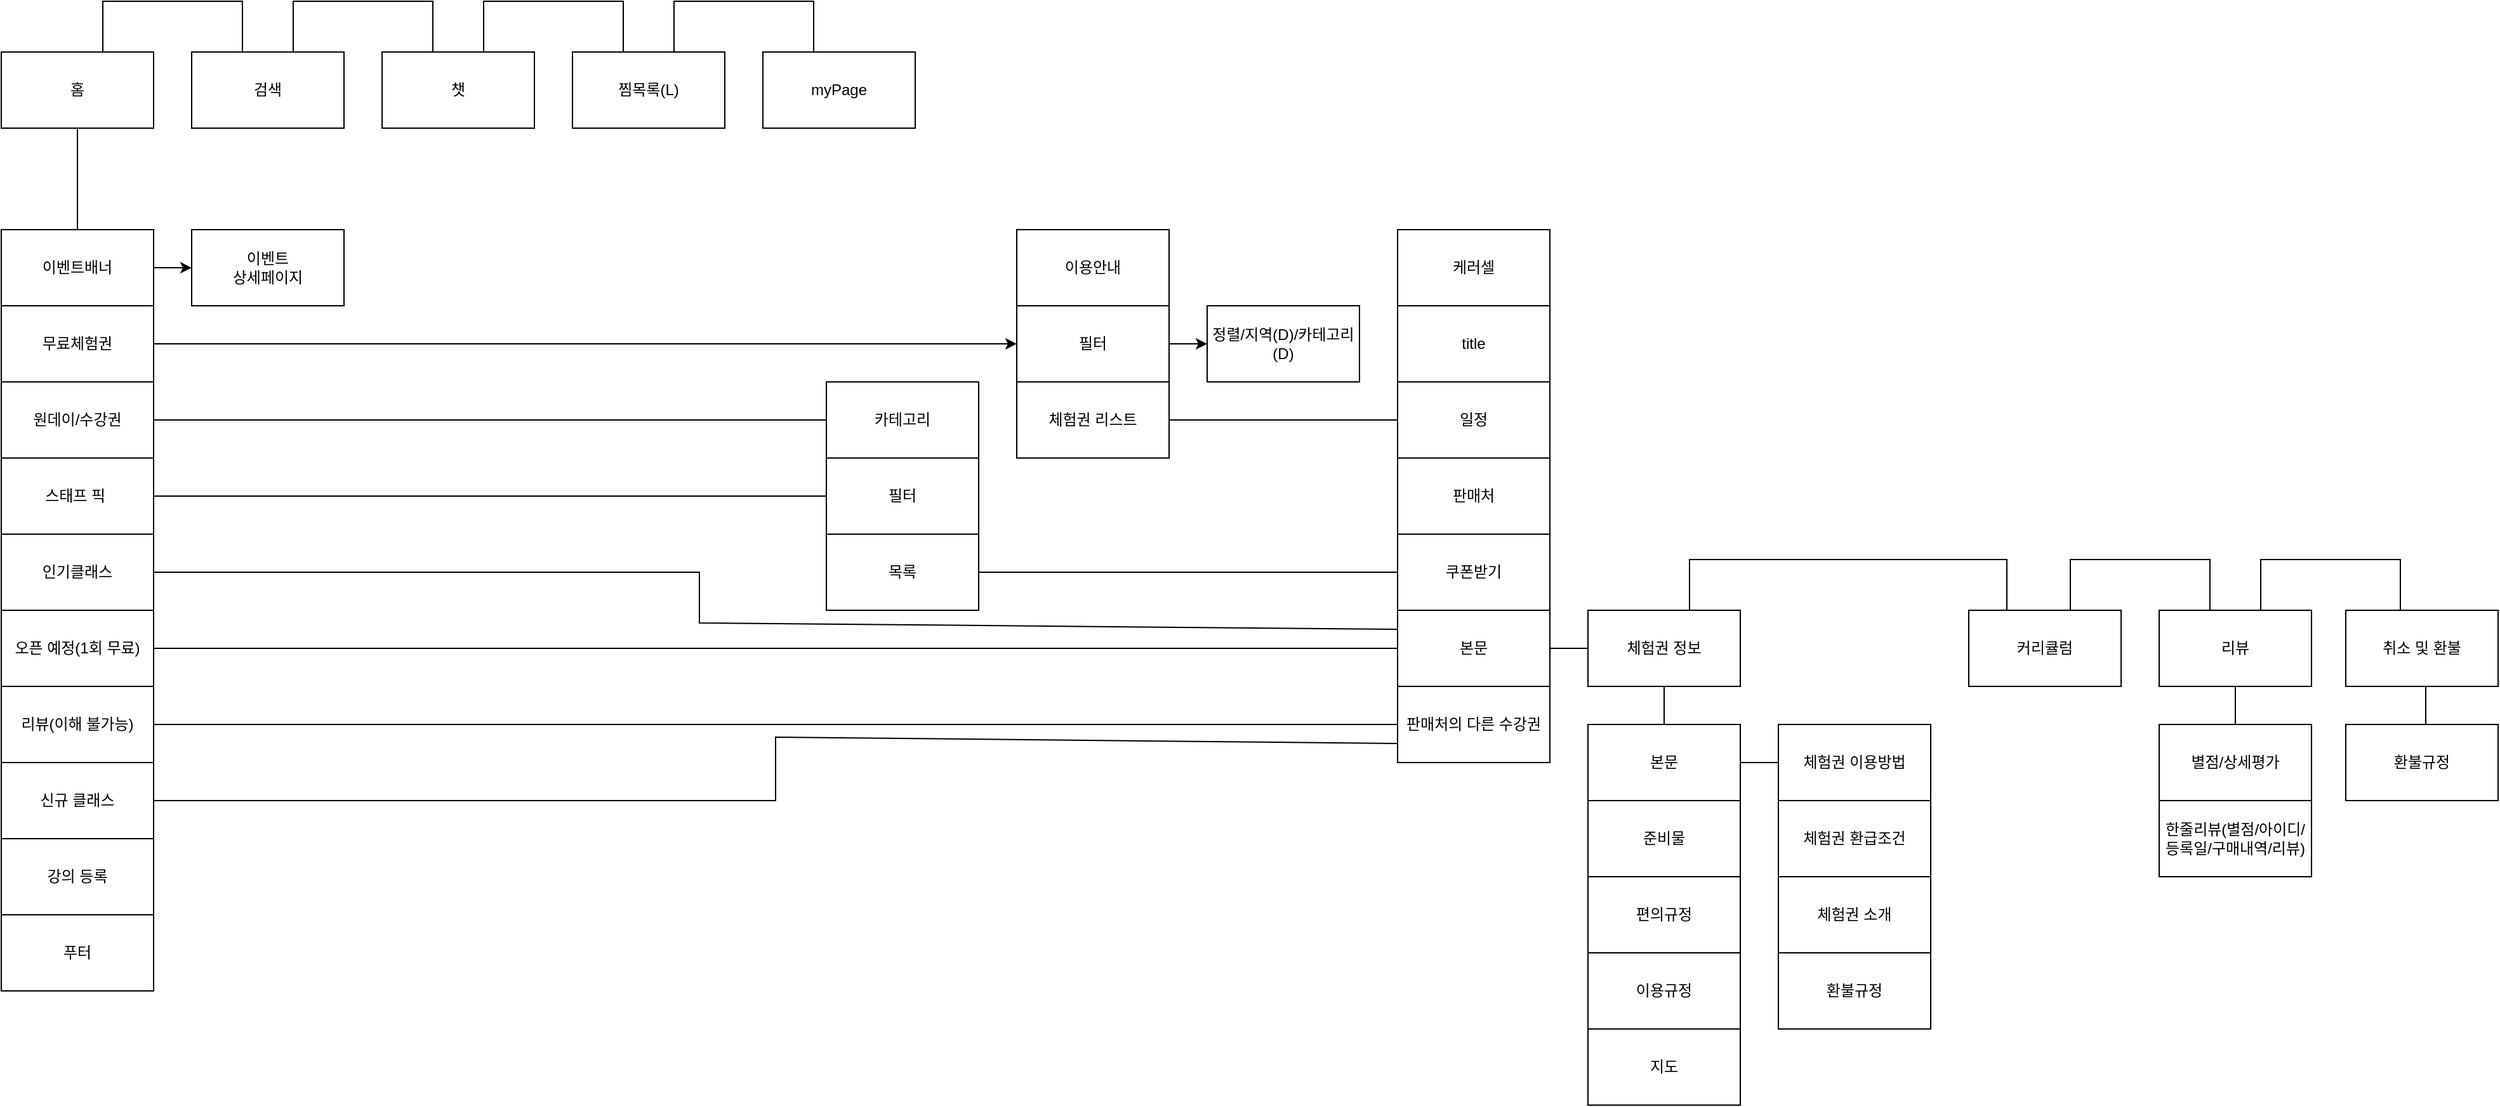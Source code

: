 <mxfile version="21.2.9" type="github">
  <diagram name="페이지-1" id="6Ej5Uxempw8xW5L3uaks">
    <mxGraphModel dx="599" dy="1136" grid="1" gridSize="10" guides="1" tooltips="1" connect="1" arrows="1" fold="1" page="1" pageScale="1" pageWidth="827" pageHeight="1169" math="0" shadow="0">
      <root>
        <mxCell id="0" />
        <mxCell id="1" parent="0" />
        <mxCell id="Am6_SD4DAgW1yXsHj4Wf-1" value="홈" style="rounded=0;whiteSpace=wrap;html=1;" vertex="1" parent="1">
          <mxGeometry x="160" y="370" width="120" height="60" as="geometry" />
        </mxCell>
        <mxCell id="Am6_SD4DAgW1yXsHj4Wf-2" value="검색" style="rounded=0;whiteSpace=wrap;html=1;" vertex="1" parent="1">
          <mxGeometry x="310" y="370" width="120" height="60" as="geometry" />
        </mxCell>
        <mxCell id="Am6_SD4DAgW1yXsHj4Wf-3" value="챗" style="rounded=0;whiteSpace=wrap;html=1;" vertex="1" parent="1">
          <mxGeometry x="460" y="370" width="120" height="60" as="geometry" />
        </mxCell>
        <mxCell id="Am6_SD4DAgW1yXsHj4Wf-4" value="찜목록(L)" style="rounded=0;whiteSpace=wrap;html=1;" vertex="1" parent="1">
          <mxGeometry x="610" y="370" width="120" height="60" as="geometry" />
        </mxCell>
        <mxCell id="Am6_SD4DAgW1yXsHj4Wf-5" value="myPage" style="rounded=0;whiteSpace=wrap;html=1;" vertex="1" parent="1">
          <mxGeometry x="760" y="370" width="120" height="60" as="geometry" />
        </mxCell>
        <mxCell id="Am6_SD4DAgW1yXsHj4Wf-20" value="" style="edgeStyle=orthogonalEdgeStyle;rounded=0;orthogonalLoop=1;jettySize=auto;html=1;" edge="1" parent="1" source="Am6_SD4DAgW1yXsHj4Wf-6" target="Am6_SD4DAgW1yXsHj4Wf-19">
          <mxGeometry relative="1" as="geometry" />
        </mxCell>
        <mxCell id="Am6_SD4DAgW1yXsHj4Wf-6" value="이벤트배너" style="rounded=0;whiteSpace=wrap;html=1;" vertex="1" parent="1">
          <mxGeometry x="160" y="510" width="120" height="60" as="geometry" />
        </mxCell>
        <mxCell id="Am6_SD4DAgW1yXsHj4Wf-7" value="" style="endArrow=none;html=1;rounded=0;" edge="1" parent="1">
          <mxGeometry width="50" height="50" relative="1" as="geometry">
            <mxPoint x="240" y="370" as="sourcePoint" />
            <mxPoint x="350" y="370" as="targetPoint" />
            <Array as="points">
              <mxPoint x="240" y="330" />
              <mxPoint x="350" y="330" />
            </Array>
          </mxGeometry>
        </mxCell>
        <mxCell id="Am6_SD4DAgW1yXsHj4Wf-8" value="" style="endArrow=none;html=1;rounded=0;" edge="1" parent="1">
          <mxGeometry width="50" height="50" relative="1" as="geometry">
            <mxPoint x="390" y="370" as="sourcePoint" />
            <mxPoint x="500" y="370" as="targetPoint" />
            <Array as="points">
              <mxPoint x="390" y="330" />
              <mxPoint x="500" y="330" />
            </Array>
          </mxGeometry>
        </mxCell>
        <mxCell id="Am6_SD4DAgW1yXsHj4Wf-9" value="" style="endArrow=none;html=1;rounded=0;" edge="1" parent="1">
          <mxGeometry width="50" height="50" relative="1" as="geometry">
            <mxPoint x="690" y="370" as="sourcePoint" />
            <mxPoint x="800" y="370" as="targetPoint" />
            <Array as="points">
              <mxPoint x="690" y="330" />
              <mxPoint x="800" y="330" />
            </Array>
          </mxGeometry>
        </mxCell>
        <mxCell id="Am6_SD4DAgW1yXsHj4Wf-10" value="" style="endArrow=none;html=1;rounded=0;" edge="1" parent="1">
          <mxGeometry width="50" height="50" relative="1" as="geometry">
            <mxPoint x="540" y="370" as="sourcePoint" />
            <mxPoint x="650" y="370" as="targetPoint" />
            <Array as="points">
              <mxPoint x="540" y="330" />
              <mxPoint x="650" y="330" />
            </Array>
          </mxGeometry>
        </mxCell>
        <mxCell id="Am6_SD4DAgW1yXsHj4Wf-11" value="" style="endArrow=none;html=1;rounded=0;entryX=0.5;entryY=1;entryDx=0;entryDy=0;" edge="1" parent="1" source="Am6_SD4DAgW1yXsHj4Wf-6" target="Am6_SD4DAgW1yXsHj4Wf-1">
          <mxGeometry width="50" height="50" relative="1" as="geometry">
            <mxPoint x="320" y="640" as="sourcePoint" />
            <mxPoint x="370" y="590" as="targetPoint" />
          </mxGeometry>
        </mxCell>
        <mxCell id="Am6_SD4DAgW1yXsHj4Wf-32" style="edgeStyle=orthogonalEdgeStyle;rounded=0;orthogonalLoop=1;jettySize=auto;html=1;entryX=0;entryY=0.5;entryDx=0;entryDy=0;" edge="1" parent="1" source="Am6_SD4DAgW1yXsHj4Wf-12" target="Am6_SD4DAgW1yXsHj4Wf-34">
          <mxGeometry relative="1" as="geometry">
            <mxPoint x="460" y="560" as="targetPoint" />
          </mxGeometry>
        </mxCell>
        <mxCell id="Am6_SD4DAgW1yXsHj4Wf-12" value="무료체험권" style="rounded=0;whiteSpace=wrap;html=1;" vertex="1" parent="1">
          <mxGeometry x="160" y="570" width="120" height="60" as="geometry" />
        </mxCell>
        <mxCell id="Am6_SD4DAgW1yXsHj4Wf-15" value="리뷰(이해 불가능)" style="rounded=0;whiteSpace=wrap;html=1;" vertex="1" parent="1">
          <mxGeometry x="160" y="870" width="120" height="60" as="geometry" />
        </mxCell>
        <mxCell id="Am6_SD4DAgW1yXsHj4Wf-16" value="신규 클래스" style="rounded=0;whiteSpace=wrap;html=1;" vertex="1" parent="1">
          <mxGeometry x="160" y="930" width="120" height="60" as="geometry" />
        </mxCell>
        <mxCell id="Am6_SD4DAgW1yXsHj4Wf-17" value="강의 등록" style="rounded=0;whiteSpace=wrap;html=1;" vertex="1" parent="1">
          <mxGeometry x="160" y="990" width="120" height="60" as="geometry" />
        </mxCell>
        <mxCell id="Am6_SD4DAgW1yXsHj4Wf-18" value="푸터" style="rounded=0;whiteSpace=wrap;html=1;" vertex="1" parent="1">
          <mxGeometry x="160" y="1050" width="120" height="60" as="geometry" />
        </mxCell>
        <mxCell id="Am6_SD4DAgW1yXsHj4Wf-19" value="이벤트&lt;br&gt;상세페이지" style="rounded=0;whiteSpace=wrap;html=1;" vertex="1" parent="1">
          <mxGeometry x="310" y="510" width="120" height="60" as="geometry" />
        </mxCell>
        <mxCell id="Am6_SD4DAgW1yXsHj4Wf-22" value="원데이/수강권" style="rounded=0;whiteSpace=wrap;html=1;" vertex="1" parent="1">
          <mxGeometry x="160" y="630" width="120" height="60" as="geometry" />
        </mxCell>
        <mxCell id="Am6_SD4DAgW1yXsHj4Wf-23" value="스태프 픽&lt;span style=&quot;white-space: pre;&quot;&gt;	&lt;/span&gt;" style="rounded=0;whiteSpace=wrap;html=1;" vertex="1" parent="1">
          <mxGeometry x="160" y="690" width="120" height="60" as="geometry" />
        </mxCell>
        <mxCell id="Am6_SD4DAgW1yXsHj4Wf-24" value="오픈 예정(1회 무료)" style="rounded=0;whiteSpace=wrap;html=1;" vertex="1" parent="1">
          <mxGeometry x="160" y="810" width="120" height="60" as="geometry" />
        </mxCell>
        <mxCell id="Am6_SD4DAgW1yXsHj4Wf-30" value="이용안내" style="rounded=0;whiteSpace=wrap;html=1;" vertex="1" parent="1">
          <mxGeometry x="960" y="510" width="120" height="60" as="geometry" />
        </mxCell>
        <mxCell id="Am6_SD4DAgW1yXsHj4Wf-33" value="체험권 리스트" style="rounded=0;whiteSpace=wrap;html=1;" vertex="1" parent="1">
          <mxGeometry x="960" y="630" width="120" height="60" as="geometry" />
        </mxCell>
        <mxCell id="Am6_SD4DAgW1yXsHj4Wf-36" value="" style="edgeStyle=orthogonalEdgeStyle;rounded=0;orthogonalLoop=1;jettySize=auto;html=1;" edge="1" parent="1" source="Am6_SD4DAgW1yXsHj4Wf-34" target="Am6_SD4DAgW1yXsHj4Wf-35">
          <mxGeometry relative="1" as="geometry" />
        </mxCell>
        <mxCell id="Am6_SD4DAgW1yXsHj4Wf-34" value="필터" style="rounded=0;whiteSpace=wrap;html=1;" vertex="1" parent="1">
          <mxGeometry x="960" y="570" width="120" height="60" as="geometry" />
        </mxCell>
        <mxCell id="Am6_SD4DAgW1yXsHj4Wf-35" value="정렬/지역(D)/카테고리(D)" style="rounded=0;whiteSpace=wrap;html=1;" vertex="1" parent="1">
          <mxGeometry x="1110" y="570" width="120" height="60" as="geometry" />
        </mxCell>
        <mxCell id="Am6_SD4DAgW1yXsHj4Wf-37" value="케러셀" style="rounded=0;whiteSpace=wrap;html=1;" vertex="1" parent="1">
          <mxGeometry x="1260" y="510" width="120" height="60" as="geometry" />
        </mxCell>
        <mxCell id="Am6_SD4DAgW1yXsHj4Wf-38" value="title" style="rounded=0;whiteSpace=wrap;html=1;" vertex="1" parent="1">
          <mxGeometry x="1260" y="570" width="120" height="60" as="geometry" />
        </mxCell>
        <mxCell id="Am6_SD4DAgW1yXsHj4Wf-39" value="일정" style="rounded=0;whiteSpace=wrap;html=1;" vertex="1" parent="1">
          <mxGeometry x="1260" y="630" width="120" height="60" as="geometry" />
        </mxCell>
        <mxCell id="Am6_SD4DAgW1yXsHj4Wf-40" value="판매처" style="rounded=0;whiteSpace=wrap;html=1;" vertex="1" parent="1">
          <mxGeometry x="1260" y="690" width="120" height="60" as="geometry" />
        </mxCell>
        <mxCell id="Am6_SD4DAgW1yXsHj4Wf-41" value="쿠폰받기" style="rounded=0;whiteSpace=wrap;html=1;" vertex="1" parent="1">
          <mxGeometry x="1260" y="750" width="120" height="60" as="geometry" />
        </mxCell>
        <mxCell id="Am6_SD4DAgW1yXsHj4Wf-42" value="본문" style="rounded=0;whiteSpace=wrap;html=1;" vertex="1" parent="1">
          <mxGeometry x="1260" y="810" width="120" height="60" as="geometry" />
        </mxCell>
        <mxCell id="Am6_SD4DAgW1yXsHj4Wf-44" value="체험권 정보" style="rounded=0;whiteSpace=wrap;html=1;" vertex="1" parent="1">
          <mxGeometry x="1410" y="810" width="120" height="60" as="geometry" />
        </mxCell>
        <mxCell id="Am6_SD4DAgW1yXsHj4Wf-45" value="커리큘럼" style="rounded=0;whiteSpace=wrap;html=1;" vertex="1" parent="1">
          <mxGeometry x="1710" y="810" width="120" height="60" as="geometry" />
        </mxCell>
        <mxCell id="Am6_SD4DAgW1yXsHj4Wf-46" value="리뷰" style="rounded=0;whiteSpace=wrap;html=1;" vertex="1" parent="1">
          <mxGeometry x="1860" y="810" width="120" height="60" as="geometry" />
        </mxCell>
        <mxCell id="Am6_SD4DAgW1yXsHj4Wf-47" value="취소 및 환불" style="rounded=0;whiteSpace=wrap;html=1;" vertex="1" parent="1">
          <mxGeometry x="2007" y="810" width="120" height="60" as="geometry" />
        </mxCell>
        <mxCell id="Am6_SD4DAgW1yXsHj4Wf-48" value="" style="endArrow=none;html=1;rounded=0;entryX=0.25;entryY=0;entryDx=0;entryDy=0;" edge="1" parent="1" target="Am6_SD4DAgW1yXsHj4Wf-45">
          <mxGeometry width="50" height="50" relative="1" as="geometry">
            <mxPoint x="1490" y="810" as="sourcePoint" />
            <mxPoint x="1600" y="810" as="targetPoint" />
            <Array as="points">
              <mxPoint x="1490" y="770" />
              <mxPoint x="1740" y="770" />
            </Array>
          </mxGeometry>
        </mxCell>
        <mxCell id="Am6_SD4DAgW1yXsHj4Wf-49" value="" style="endArrow=none;html=1;rounded=0;" edge="1" parent="1">
          <mxGeometry width="50" height="50" relative="1" as="geometry">
            <mxPoint x="1790" y="810" as="sourcePoint" />
            <mxPoint x="1900" y="810" as="targetPoint" />
            <Array as="points">
              <mxPoint x="1790" y="770" />
              <mxPoint x="1900" y="770" />
            </Array>
          </mxGeometry>
        </mxCell>
        <mxCell id="Am6_SD4DAgW1yXsHj4Wf-50" value="" style="endArrow=none;html=1;rounded=0;" edge="1" parent="1">
          <mxGeometry width="50" height="50" relative="1" as="geometry">
            <mxPoint x="1940" y="810" as="sourcePoint" />
            <mxPoint x="2050" y="810" as="targetPoint" />
            <Array as="points">
              <mxPoint x="1940" y="770" />
              <mxPoint x="2050" y="770" />
            </Array>
          </mxGeometry>
        </mxCell>
        <mxCell id="Am6_SD4DAgW1yXsHj4Wf-51" value="판매처의 다른 수강권" style="rounded=0;whiteSpace=wrap;html=1;" vertex="1" parent="1">
          <mxGeometry x="1260" y="870" width="120" height="60" as="geometry" />
        </mxCell>
        <mxCell id="Am6_SD4DAgW1yXsHj4Wf-53" value="" style="endArrow=none;html=1;rounded=0;entryX=0;entryY=0.5;entryDx=0;entryDy=0;exitX=1;exitY=0.5;exitDx=0;exitDy=0;" edge="1" parent="1" source="Am6_SD4DAgW1yXsHj4Wf-42" target="Am6_SD4DAgW1yXsHj4Wf-44">
          <mxGeometry width="50" height="50" relative="1" as="geometry">
            <mxPoint x="1320" y="1020" as="sourcePoint" />
            <mxPoint x="1370" y="970" as="targetPoint" />
          </mxGeometry>
        </mxCell>
        <mxCell id="Am6_SD4DAgW1yXsHj4Wf-54" value="본문" style="rounded=0;whiteSpace=wrap;html=1;" vertex="1" parent="1">
          <mxGeometry x="1410" y="900" width="120" height="60" as="geometry" />
        </mxCell>
        <mxCell id="Am6_SD4DAgW1yXsHj4Wf-55" value="" style="endArrow=none;html=1;rounded=0;exitX=0.5;exitY=0;exitDx=0;exitDy=0;entryX=0.5;entryY=1;entryDx=0;entryDy=0;" edge="1" parent="1" source="Am6_SD4DAgW1yXsHj4Wf-54" target="Am6_SD4DAgW1yXsHj4Wf-44">
          <mxGeometry width="50" height="50" relative="1" as="geometry">
            <mxPoint x="1500" y="900" as="sourcePoint" />
            <mxPoint x="1550" y="850" as="targetPoint" />
          </mxGeometry>
        </mxCell>
        <mxCell id="Am6_SD4DAgW1yXsHj4Wf-56" value="준비물" style="rounded=0;whiteSpace=wrap;html=1;" vertex="1" parent="1">
          <mxGeometry x="1410" y="960" width="120" height="60" as="geometry" />
        </mxCell>
        <mxCell id="Am6_SD4DAgW1yXsHj4Wf-57" value="편의규정" style="rounded=0;whiteSpace=wrap;html=1;" vertex="1" parent="1">
          <mxGeometry x="1410" y="1020" width="120" height="60" as="geometry" />
        </mxCell>
        <mxCell id="Am6_SD4DAgW1yXsHj4Wf-58" value="이용규정" style="rounded=0;whiteSpace=wrap;html=1;" vertex="1" parent="1">
          <mxGeometry x="1410" y="1080" width="120" height="60" as="geometry" />
        </mxCell>
        <mxCell id="Am6_SD4DAgW1yXsHj4Wf-59" value="지도" style="rounded=0;whiteSpace=wrap;html=1;" vertex="1" parent="1">
          <mxGeometry x="1410" y="1140" width="120" height="60" as="geometry" />
        </mxCell>
        <mxCell id="Am6_SD4DAgW1yXsHj4Wf-60" value="체험권 이용방법" style="rounded=0;whiteSpace=wrap;html=1;" vertex="1" parent="1">
          <mxGeometry x="1560" y="900" width="120" height="60" as="geometry" />
        </mxCell>
        <mxCell id="Am6_SD4DAgW1yXsHj4Wf-61" value="체험권 환급조건" style="rounded=0;whiteSpace=wrap;html=1;" vertex="1" parent="1">
          <mxGeometry x="1560" y="960" width="120" height="60" as="geometry" />
        </mxCell>
        <mxCell id="Am6_SD4DAgW1yXsHj4Wf-62" value="체험권 소개" style="rounded=0;whiteSpace=wrap;html=1;" vertex="1" parent="1">
          <mxGeometry x="1560" y="1020" width="120" height="60" as="geometry" />
        </mxCell>
        <mxCell id="Am6_SD4DAgW1yXsHj4Wf-63" value="환불규정" style="rounded=0;whiteSpace=wrap;html=1;" vertex="1" parent="1">
          <mxGeometry x="1560" y="1080" width="120" height="60" as="geometry" />
        </mxCell>
        <mxCell id="Am6_SD4DAgW1yXsHj4Wf-64" value="" style="endArrow=none;html=1;rounded=0;entryX=0;entryY=0.5;entryDx=0;entryDy=0;exitX=1;exitY=0.5;exitDx=0;exitDy=0;" edge="1" parent="1" source="Am6_SD4DAgW1yXsHj4Wf-54" target="Am6_SD4DAgW1yXsHj4Wf-60">
          <mxGeometry width="50" height="50" relative="1" as="geometry">
            <mxPoint x="1520" y="1140" as="sourcePoint" />
            <mxPoint x="1570" y="1090" as="targetPoint" />
          </mxGeometry>
        </mxCell>
        <mxCell id="Am6_SD4DAgW1yXsHj4Wf-65" value="별점/상세평가" style="rounded=0;whiteSpace=wrap;html=1;" vertex="1" parent="1">
          <mxGeometry x="1860" y="900" width="120" height="60" as="geometry" />
        </mxCell>
        <mxCell id="Am6_SD4DAgW1yXsHj4Wf-66" value="한줄리뷰(별점/아이디/등록일/구매내역/리뷰)" style="rounded=0;whiteSpace=wrap;html=1;" vertex="1" parent="1">
          <mxGeometry x="1860" y="960" width="120" height="60" as="geometry" />
        </mxCell>
        <mxCell id="Am6_SD4DAgW1yXsHj4Wf-67" value="" style="endArrow=none;html=1;rounded=0;entryX=0.5;entryY=1;entryDx=0;entryDy=0;" edge="1" parent="1" source="Am6_SD4DAgW1yXsHj4Wf-65" target="Am6_SD4DAgW1yXsHj4Wf-46">
          <mxGeometry width="50" height="50" relative="1" as="geometry">
            <mxPoint x="1840" y="1000" as="sourcePoint" />
            <mxPoint x="1890" y="950" as="targetPoint" />
          </mxGeometry>
        </mxCell>
        <mxCell id="Am6_SD4DAgW1yXsHj4Wf-68" value="환불규정" style="rounded=0;whiteSpace=wrap;html=1;" vertex="1" parent="1">
          <mxGeometry x="2007" y="900" width="120" height="60" as="geometry" />
        </mxCell>
        <mxCell id="Am6_SD4DAgW1yXsHj4Wf-69" value="" style="endArrow=none;html=1;rounded=0;entryX=0.5;entryY=1;entryDx=0;entryDy=0;" edge="1" parent="1">
          <mxGeometry width="50" height="50" relative="1" as="geometry">
            <mxPoint x="2070" y="900" as="sourcePoint" />
            <mxPoint x="2070" y="870" as="targetPoint" />
          </mxGeometry>
        </mxCell>
        <mxCell id="Am6_SD4DAgW1yXsHj4Wf-70" value="" style="endArrow=none;html=1;rounded=0;exitX=1;exitY=0.5;exitDx=0;exitDy=0;entryX=0;entryY=0.5;entryDx=0;entryDy=0;" edge="1" parent="1" source="Am6_SD4DAgW1yXsHj4Wf-33" target="Am6_SD4DAgW1yXsHj4Wf-39">
          <mxGeometry width="50" height="50" relative="1" as="geometry">
            <mxPoint x="1430" y="920" as="sourcePoint" />
            <mxPoint x="1480" y="870" as="targetPoint" />
          </mxGeometry>
        </mxCell>
        <mxCell id="Am6_SD4DAgW1yXsHj4Wf-72" value="" style="endArrow=none;html=1;rounded=0;exitX=1;exitY=0.5;exitDx=0;exitDy=0;entryX=0;entryY=0.5;entryDx=0;entryDy=0;" edge="1" parent="1" source="Am6_SD4DAgW1yXsHj4Wf-22" target="Am6_SD4DAgW1yXsHj4Wf-73">
          <mxGeometry width="50" height="50" relative="1" as="geometry">
            <mxPoint x="720" y="920" as="sourcePoint" />
            <mxPoint x="310" y="660" as="targetPoint" />
          </mxGeometry>
        </mxCell>
        <mxCell id="Am6_SD4DAgW1yXsHj4Wf-73" value="카테고리" style="rounded=0;whiteSpace=wrap;html=1;" vertex="1" parent="1">
          <mxGeometry x="810" y="630" width="120" height="60" as="geometry" />
        </mxCell>
        <mxCell id="Am6_SD4DAgW1yXsHj4Wf-74" value="필터" style="rounded=0;whiteSpace=wrap;html=1;" vertex="1" parent="1">
          <mxGeometry x="810" y="690" width="120" height="60" as="geometry" />
        </mxCell>
        <mxCell id="Am6_SD4DAgW1yXsHj4Wf-75" value="목록" style="rounded=0;whiteSpace=wrap;html=1;" vertex="1" parent="1">
          <mxGeometry x="810" y="750" width="120" height="60" as="geometry" />
        </mxCell>
        <mxCell id="Am6_SD4DAgW1yXsHj4Wf-76" value="" style="endArrow=none;html=1;rounded=0;exitX=1;exitY=0.5;exitDx=0;exitDy=0;entryX=0;entryY=0.5;entryDx=0;entryDy=0;" edge="1" parent="1" source="Am6_SD4DAgW1yXsHj4Wf-75" target="Am6_SD4DAgW1yXsHj4Wf-41">
          <mxGeometry width="50" height="50" relative="1" as="geometry">
            <mxPoint x="1010" y="920" as="sourcePoint" />
            <mxPoint x="1060" y="870" as="targetPoint" />
          </mxGeometry>
        </mxCell>
        <mxCell id="Am6_SD4DAgW1yXsHj4Wf-77" value="" style="endArrow=none;html=1;rounded=0;exitX=1;exitY=0.5;exitDx=0;exitDy=0;entryX=0;entryY=0.5;entryDx=0;entryDy=0;" edge="1" parent="1" source="Am6_SD4DAgW1yXsHj4Wf-23" target="Am6_SD4DAgW1yXsHj4Wf-74">
          <mxGeometry width="50" height="50" relative="1" as="geometry">
            <mxPoint x="1010" y="920" as="sourcePoint" />
            <mxPoint x="1060" y="870" as="targetPoint" />
          </mxGeometry>
        </mxCell>
        <mxCell id="Am6_SD4DAgW1yXsHj4Wf-78" value="인기클래스" style="rounded=0;whiteSpace=wrap;html=1;" vertex="1" parent="1">
          <mxGeometry x="160" y="750" width="120" height="60" as="geometry" />
        </mxCell>
        <mxCell id="Am6_SD4DAgW1yXsHj4Wf-79" value="" style="endArrow=none;html=1;rounded=0;exitX=1;exitY=0.5;exitDx=0;exitDy=0;entryX=0;entryY=0.25;entryDx=0;entryDy=0;" edge="1" parent="1" source="Am6_SD4DAgW1yXsHj4Wf-78" target="Am6_SD4DAgW1yXsHj4Wf-42">
          <mxGeometry width="50" height="50" relative="1" as="geometry">
            <mxPoint x="1010" y="920" as="sourcePoint" />
            <mxPoint x="1240" y="880" as="targetPoint" />
            <Array as="points">
              <mxPoint x="710" y="780" />
              <mxPoint x="710" y="820" />
            </Array>
          </mxGeometry>
        </mxCell>
        <mxCell id="Am6_SD4DAgW1yXsHj4Wf-80" value="" style="endArrow=none;html=1;rounded=0;exitX=1;exitY=0.5;exitDx=0;exitDy=0;entryX=0;entryY=0.5;entryDx=0;entryDy=0;" edge="1" parent="1" source="Am6_SD4DAgW1yXsHj4Wf-24" target="Am6_SD4DAgW1yXsHj4Wf-42">
          <mxGeometry width="50" height="50" relative="1" as="geometry">
            <mxPoint x="1010" y="920" as="sourcePoint" />
            <mxPoint x="1060" y="870" as="targetPoint" />
          </mxGeometry>
        </mxCell>
        <mxCell id="Am6_SD4DAgW1yXsHj4Wf-81" value="" style="endArrow=none;html=1;rounded=0;exitX=1;exitY=0.5;exitDx=0;exitDy=0;entryX=0;entryY=0.5;entryDx=0;entryDy=0;" edge="1" parent="1" source="Am6_SD4DAgW1yXsHj4Wf-15" target="Am6_SD4DAgW1yXsHj4Wf-51">
          <mxGeometry width="50" height="50" relative="1" as="geometry">
            <mxPoint x="1010" y="920" as="sourcePoint" />
            <mxPoint x="1060" y="870" as="targetPoint" />
          </mxGeometry>
        </mxCell>
        <mxCell id="Am6_SD4DAgW1yXsHj4Wf-82" value="" style="endArrow=none;html=1;rounded=0;exitX=1;exitY=0.5;exitDx=0;exitDy=0;entryX=0;entryY=0.75;entryDx=0;entryDy=0;" edge="1" parent="1" source="Am6_SD4DAgW1yXsHj4Wf-16" target="Am6_SD4DAgW1yXsHj4Wf-51">
          <mxGeometry width="50" height="50" relative="1" as="geometry">
            <mxPoint x="1010" y="920" as="sourcePoint" />
            <mxPoint x="940" y="910" as="targetPoint" />
            <Array as="points">
              <mxPoint x="770" y="960" />
              <mxPoint x="770" y="910" />
            </Array>
          </mxGeometry>
        </mxCell>
      </root>
    </mxGraphModel>
  </diagram>
</mxfile>
